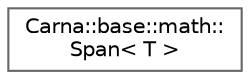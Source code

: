 digraph "Graphical Class Hierarchy"
{
 // LATEX_PDF_SIZE
  bgcolor="transparent";
  edge [fontname=Helvetica,fontsize=10,labelfontname=Helvetica,labelfontsize=10];
  node [fontname=Helvetica,fontsize=10,shape=box,height=0.2,width=0.4];
  rankdir="LR";
  Node0 [id="Node000000",label="Carna::base::math::\lSpan\< T \>",height=0.2,width=0.4,color="grey40", fillcolor="white", style="filled",URL="$classCarna_1_1base_1_1math_1_1Span.html",tooltip="Defines an interval  with  T."];
}
